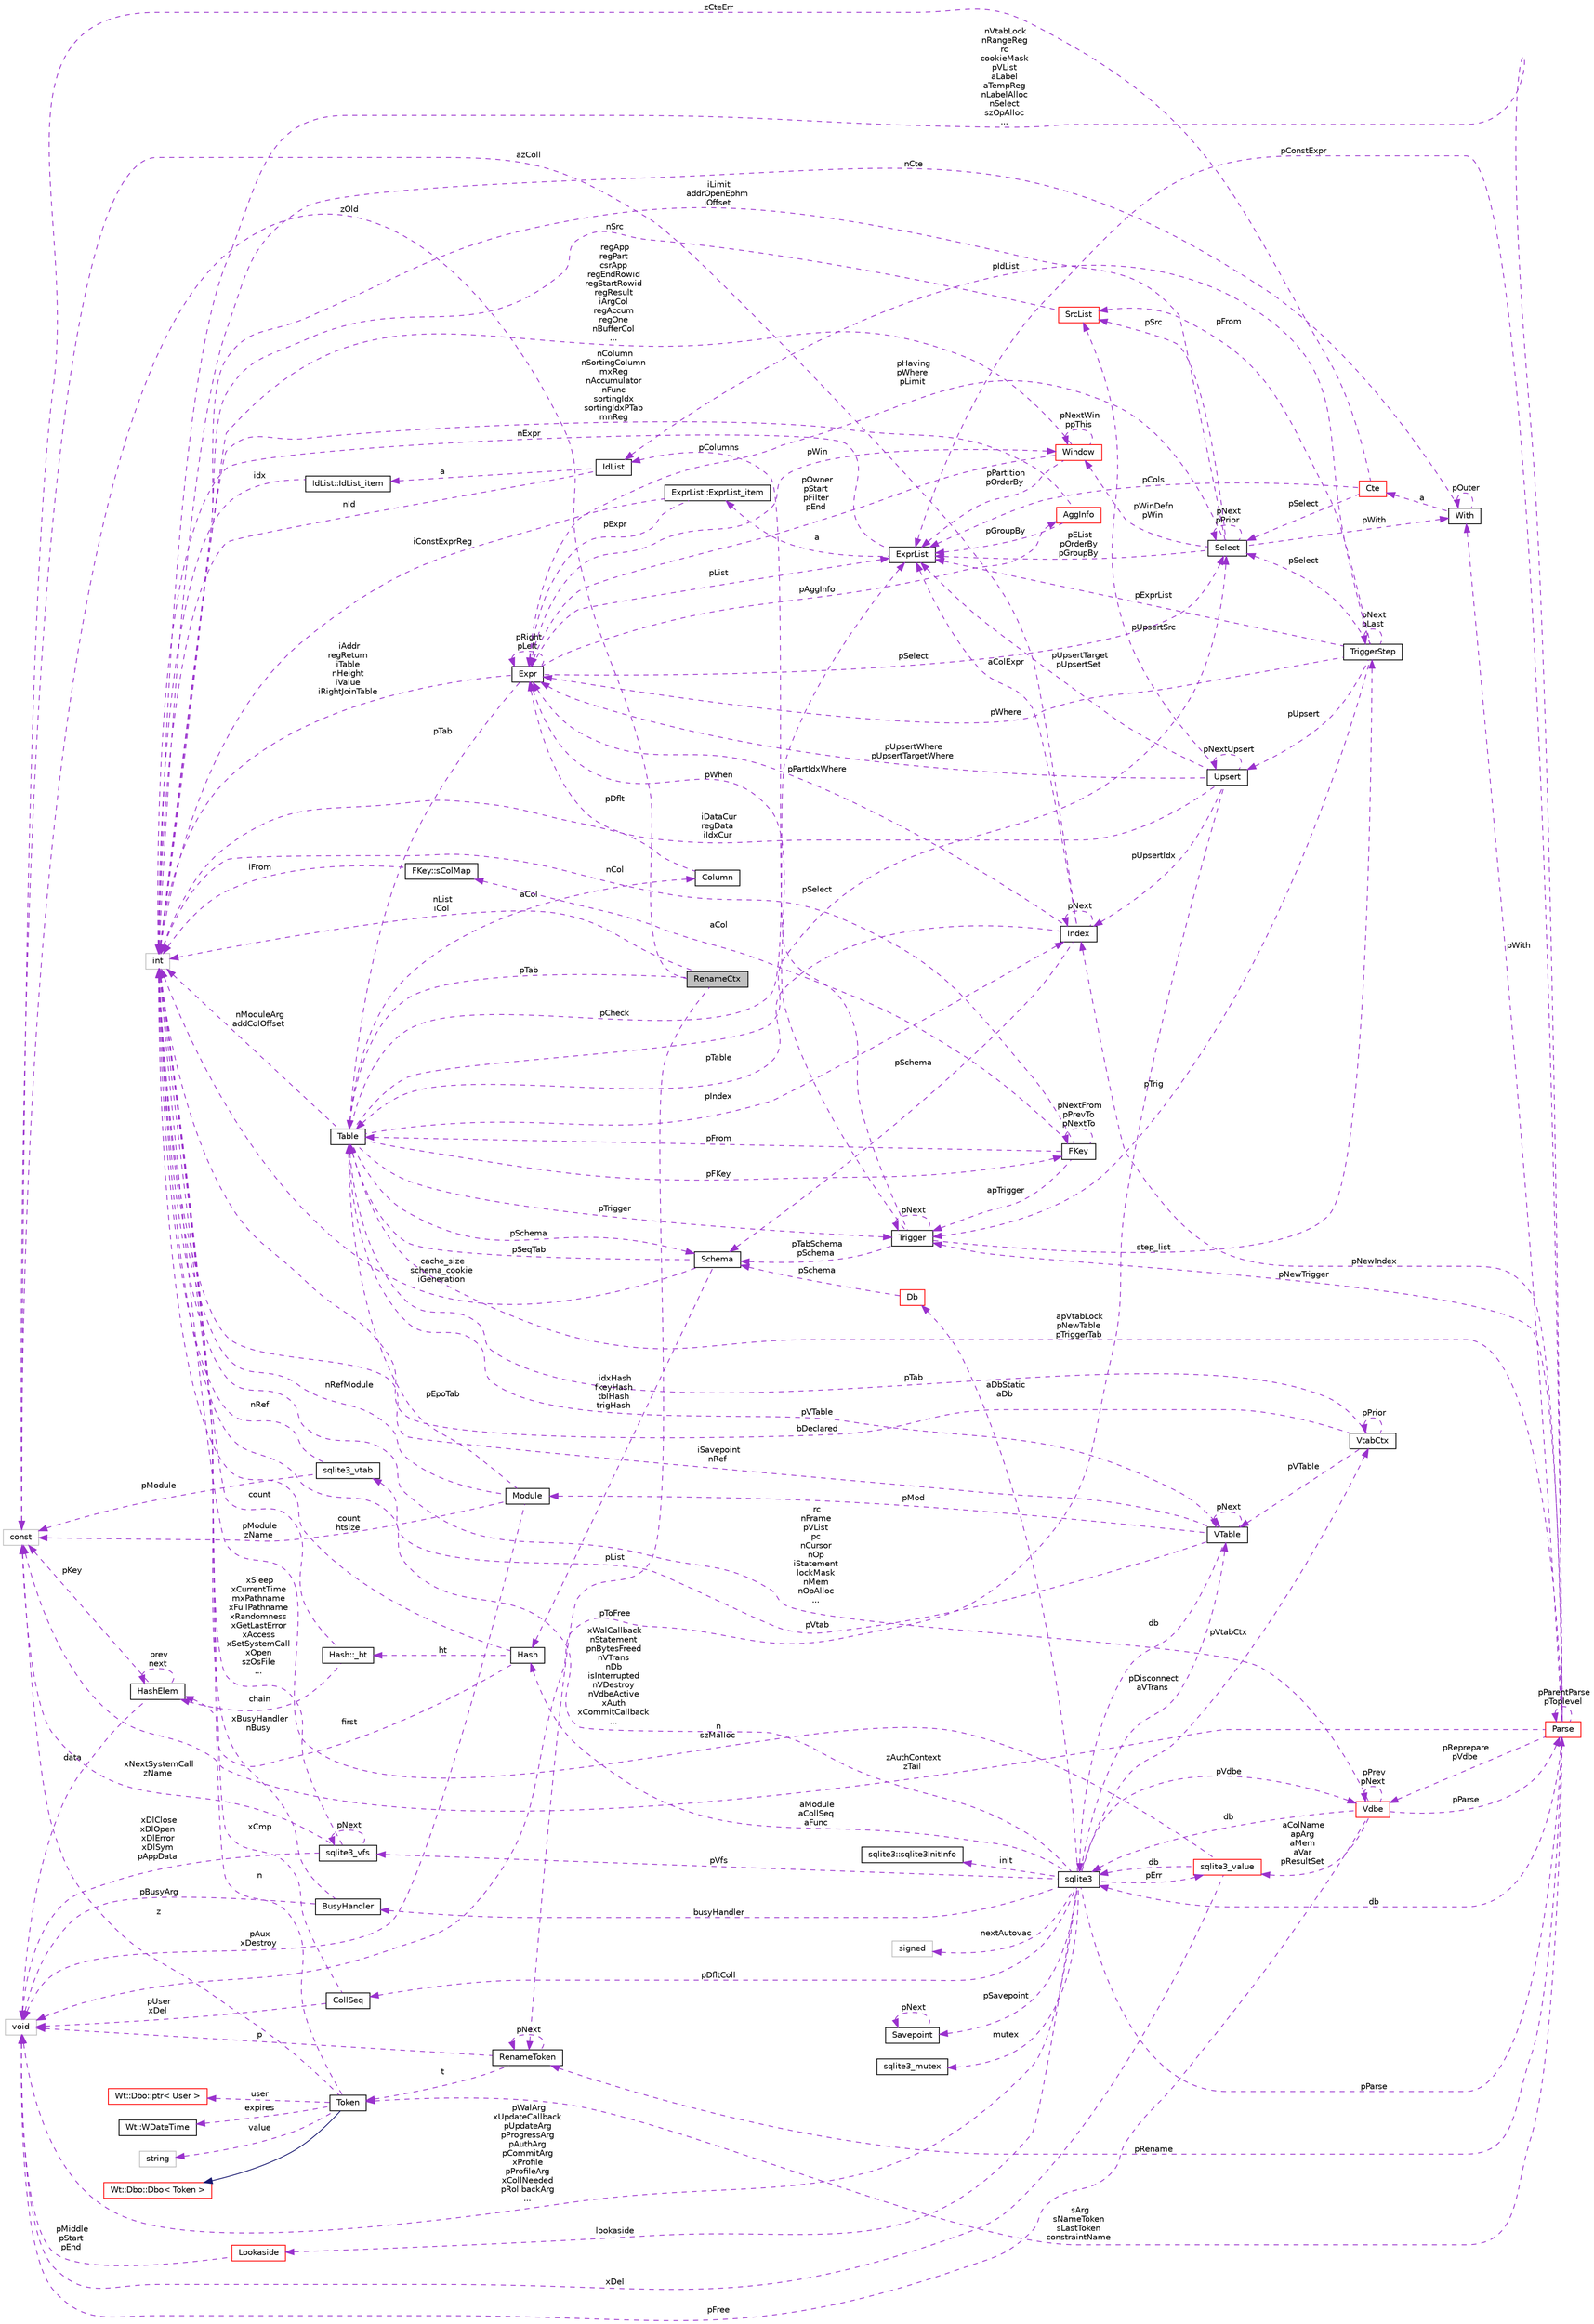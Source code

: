digraph "RenameCtx"
{
 // LATEX_PDF_SIZE
  edge [fontname="Helvetica",fontsize="10",labelfontname="Helvetica",labelfontsize="10"];
  node [fontname="Helvetica",fontsize="10",shape=record];
  rankdir="LR";
  Node1 [label="RenameCtx",height=0.2,width=0.4,color="black", fillcolor="grey75", style="filled", fontcolor="black",tooltip=" "];
  Node2 -> Node1 [dir="back",color="darkorchid3",fontsize="10",style="dashed",label=" nList\niCol" ];
  Node2 [label="int",height=0.2,width=0.4,color="grey75", fillcolor="white", style="filled",tooltip=" "];
  Node3 -> Node1 [dir="back",color="darkorchid3",fontsize="10",style="dashed",label=" pTab" ];
  Node3 [label="Table",height=0.2,width=0.4,color="black", fillcolor="white", style="filled",URL="$structTable.html",tooltip=" "];
  Node4 -> Node3 [dir="back",color="darkorchid3",fontsize="10",style="dashed",label=" pSchema" ];
  Node4 [label="Schema",height=0.2,width=0.4,color="black", fillcolor="white", style="filled",URL="$structSchema.html",tooltip=" "];
  Node2 -> Node4 [dir="back",color="darkorchid3",fontsize="10",style="dashed",label=" cache_size\nschema_cookie\niGeneration" ];
  Node3 -> Node4 [dir="back",color="darkorchid3",fontsize="10",style="dashed",label=" pSeqTab" ];
  Node5 -> Node4 [dir="back",color="darkorchid3",fontsize="10",style="dashed",label=" idxHash\nfkeyHash\ntblHash\ntrigHash" ];
  Node5 [label="Hash",height=0.2,width=0.4,color="black", fillcolor="white", style="filled",URL="$structHash.html",tooltip=" "];
  Node6 -> Node5 [dir="back",color="darkorchid3",fontsize="10",style="dashed",label=" ht" ];
  Node6 [label="Hash::_ht",height=0.2,width=0.4,color="black", fillcolor="white", style="filled",URL="$structHash_1_1__ht.html",tooltip=" "];
  Node2 -> Node6 [dir="back",color="darkorchid3",fontsize="10",style="dashed",label=" count" ];
  Node7 -> Node6 [dir="back",color="darkorchid3",fontsize="10",style="dashed",label=" chain" ];
  Node7 [label="HashElem",height=0.2,width=0.4,color="black", fillcolor="white", style="filled",URL="$structHashElem.html",tooltip=" "];
  Node8 -> Node7 [dir="back",color="darkorchid3",fontsize="10",style="dashed",label=" data" ];
  Node8 [label="void",height=0.2,width=0.4,color="grey75", fillcolor="white", style="filled",tooltip=" "];
  Node7 -> Node7 [dir="back",color="darkorchid3",fontsize="10",style="dashed",label=" prev\nnext" ];
  Node9 -> Node7 [dir="back",color="darkorchid3",fontsize="10",style="dashed",label=" pKey" ];
  Node9 [label="const",height=0.2,width=0.4,color="grey75", fillcolor="white", style="filled",tooltip=" "];
  Node2 -> Node5 [dir="back",color="darkorchid3",fontsize="10",style="dashed",label=" count\nhtsize" ];
  Node7 -> Node5 [dir="back",color="darkorchid3",fontsize="10",style="dashed",label=" first" ];
  Node10 -> Node3 [dir="back",color="darkorchid3",fontsize="10",style="dashed",label=" aCol" ];
  Node10 [label="Column",height=0.2,width=0.4,color="black", fillcolor="white", style="filled",URL="$structColumn.html",tooltip=" "];
  Node11 -> Node10 [dir="back",color="darkorchid3",fontsize="10",style="dashed",label=" pDflt" ];
  Node11 [label="Expr",height=0.2,width=0.4,color="black", fillcolor="white", style="filled",URL="$structExpr.html",tooltip=" "];
  Node12 -> Node11 [dir="back",color="darkorchid3",fontsize="10",style="dashed",label=" pAggInfo" ];
  Node12 [label="AggInfo",height=0.2,width=0.4,color="red", fillcolor="white", style="filled",URL="$structAggInfo.html",tooltip=" "];
  Node2 -> Node12 [dir="back",color="darkorchid3",fontsize="10",style="dashed",label=" nColumn\nnSortingColumn\nmxReg\nnAccumulator\nnFunc\nsortingIdx\nsortingIdxPTab\nmnReg" ];
  Node17 -> Node12 [dir="back",color="darkorchid3",fontsize="10",style="dashed",label=" pGroupBy" ];
  Node17 [label="ExprList",height=0.2,width=0.4,color="black", fillcolor="white", style="filled",URL="$structExprList.html",tooltip=" "];
  Node18 -> Node17 [dir="back",color="darkorchid3",fontsize="10",style="dashed",label=" a" ];
  Node18 [label="ExprList::ExprList_item",height=0.2,width=0.4,color="black", fillcolor="white", style="filled",URL="$structExprList_1_1ExprList__item.html",tooltip=" "];
  Node11 -> Node18 [dir="back",color="darkorchid3",fontsize="10",style="dashed",label=" pExpr" ];
  Node2 -> Node18 [dir="back",color="darkorchid3",fontsize="10",style="dashed",label=" iConstExprReg" ];
  Node2 -> Node17 [dir="back",color="darkorchid3",fontsize="10",style="dashed",label=" nExpr" ];
  Node11 -> Node11 [dir="back",color="darkorchid3",fontsize="10",style="dashed",label=" pRight\npLeft" ];
  Node2 -> Node11 [dir="back",color="darkorchid3",fontsize="10",style="dashed",label=" iAddr\nregReturn\niTable\nnHeight\niValue\niRightJoinTable" ];
  Node3 -> Node11 [dir="back",color="darkorchid3",fontsize="10",style="dashed",label=" pTab" ];
  Node19 -> Node11 [dir="back",color="darkorchid3",fontsize="10",style="dashed",label=" pSelect" ];
  Node19 [label="Select",height=0.2,width=0.4,color="black", fillcolor="white", style="filled",URL="$structSelect.html",tooltip=" "];
  Node11 -> Node19 [dir="back",color="darkorchid3",fontsize="10",style="dashed",label=" pHaving\npWhere\npLimit" ];
  Node20 -> Node19 [dir="back",color="darkorchid3",fontsize="10",style="dashed",label=" pWith" ];
  Node20 [label="With",height=0.2,width=0.4,color="black", fillcolor="white", style="filled",URL="$structWith.html",tooltip=" "];
  Node21 -> Node20 [dir="back",color="darkorchid3",fontsize="10",style="dashed",label=" a" ];
  Node21 [label="Cte",height=0.2,width=0.4,color="red", fillcolor="white", style="filled",URL="$structCte.html",tooltip=" "];
  Node19 -> Node21 [dir="back",color="darkorchid3",fontsize="10",style="dashed",label=" pSelect" ];
  Node9 -> Node21 [dir="back",color="darkorchid3",fontsize="10",style="dashed",label=" zCteErr" ];
  Node17 -> Node21 [dir="back",color="darkorchid3",fontsize="10",style="dashed",label=" pCols" ];
  Node20 -> Node20 [dir="back",color="darkorchid3",fontsize="10",style="dashed",label=" pOuter" ];
  Node2 -> Node20 [dir="back",color="darkorchid3",fontsize="10",style="dashed",label=" nCte" ];
  Node2 -> Node19 [dir="back",color="darkorchid3",fontsize="10",style="dashed",label=" iLimit\naddrOpenEphm\niOffset" ];
  Node19 -> Node19 [dir="back",color="darkorchid3",fontsize="10",style="dashed",label=" pNext\npPrior" ];
  Node23 -> Node19 [dir="back",color="darkorchid3",fontsize="10",style="dashed",label=" pSrc" ];
  Node23 [label="SrcList",height=0.2,width=0.4,color="red", fillcolor="white", style="filled",URL="$structSrcList.html",tooltip=" "];
  Node2 -> Node23 [dir="back",color="darkorchid3",fontsize="10",style="dashed",label=" nSrc" ];
  Node17 -> Node19 [dir="back",color="darkorchid3",fontsize="10",style="dashed",label=" pEList\npOrderBy\npGroupBy" ];
  Node28 -> Node19 [dir="back",color="darkorchid3",fontsize="10",style="dashed",label=" pWinDefn\npWin" ];
  Node28 [label="Window",height=0.2,width=0.4,color="red", fillcolor="white", style="filled",URL="$structWindow.html",tooltip=" "];
  Node11 -> Node28 [dir="back",color="darkorchid3",fontsize="10",style="dashed",label=" pOwner\npStart\npFilter\npEnd" ];
  Node2 -> Node28 [dir="back",color="darkorchid3",fontsize="10",style="dashed",label=" regApp\nregPart\ncsrApp\nregEndRowid\nregStartRowid\nregResult\niArgCol\nregAccum\nregOne\nnBufferCol\n..." ];
  Node17 -> Node28 [dir="back",color="darkorchid3",fontsize="10",style="dashed",label=" pPartition\npOrderBy" ];
  Node28 -> Node28 [dir="back",color="darkorchid3",fontsize="10",style="dashed",label=" pNextWin\nppThis" ];
  Node17 -> Node11 [dir="back",color="darkorchid3",fontsize="10",style="dashed",label=" pList" ];
  Node28 -> Node11 [dir="back",color="darkorchid3",fontsize="10",style="dashed",label=" pWin" ];
  Node29 -> Node3 [dir="back",color="darkorchid3",fontsize="10",style="dashed",label=" pFKey" ];
  Node29 [label="FKey",height=0.2,width=0.4,color="black", fillcolor="white", style="filled",URL="$structFKey.html",tooltip=" "];
  Node30 -> Node29 [dir="back",color="darkorchid3",fontsize="10",style="dashed",label=" aCol" ];
  Node30 [label="FKey::sColMap",height=0.2,width=0.4,color="black", fillcolor="white", style="filled",URL="$structFKey_1_1sColMap.html",tooltip=" "];
  Node2 -> Node30 [dir="back",color="darkorchid3",fontsize="10",style="dashed",label=" iFrom" ];
  Node29 -> Node29 [dir="back",color="darkorchid3",fontsize="10",style="dashed",label=" pNextFrom\npPrevTo\npNextTo" ];
  Node2 -> Node29 [dir="back",color="darkorchid3",fontsize="10",style="dashed",label=" nCol" ];
  Node3 -> Node29 [dir="back",color="darkorchid3",fontsize="10",style="dashed",label=" pFrom" ];
  Node31 -> Node29 [dir="back",color="darkorchid3",fontsize="10",style="dashed",label=" apTrigger" ];
  Node31 [label="Trigger",height=0.2,width=0.4,color="black", fillcolor="white", style="filled",URL="$structTrigger.html",tooltip=" "];
  Node32 -> Node31 [dir="back",color="darkorchid3",fontsize="10",style="dashed",label=" step_list" ];
  Node32 [label="TriggerStep",height=0.2,width=0.4,color="black", fillcolor="white", style="filled",URL="$structTriggerStep.html",tooltip=" "];
  Node32 -> Node32 [dir="back",color="darkorchid3",fontsize="10",style="dashed",label=" pNext\npLast" ];
  Node11 -> Node32 [dir="back",color="darkorchid3",fontsize="10",style="dashed",label=" pWhere" ];
  Node25 -> Node32 [dir="back",color="darkorchid3",fontsize="10",style="dashed",label=" pIdList" ];
  Node25 [label="IdList",height=0.2,width=0.4,color="black", fillcolor="white", style="filled",URL="$structIdList.html",tooltip=" "];
  Node26 -> Node25 [dir="back",color="darkorchid3",fontsize="10",style="dashed",label=" a" ];
  Node26 [label="IdList::IdList_item",height=0.2,width=0.4,color="black", fillcolor="white", style="filled",URL="$structIdList_1_1IdList__item.html",tooltip=" "];
  Node2 -> Node26 [dir="back",color="darkorchid3",fontsize="10",style="dashed",label=" idx" ];
  Node2 -> Node25 [dir="back",color="darkorchid3",fontsize="10",style="dashed",label=" nId" ];
  Node19 -> Node32 [dir="back",color="darkorchid3",fontsize="10",style="dashed",label=" pSelect" ];
  Node31 -> Node32 [dir="back",color="darkorchid3",fontsize="10",style="dashed",label=" pTrig" ];
  Node23 -> Node32 [dir="back",color="darkorchid3",fontsize="10",style="dashed",label=" pFrom" ];
  Node17 -> Node32 [dir="back",color="darkorchid3",fontsize="10",style="dashed",label=" pExprList" ];
  Node33 -> Node32 [dir="back",color="darkorchid3",fontsize="10",style="dashed",label=" pUpsert" ];
  Node33 [label="Upsert",height=0.2,width=0.4,color="black", fillcolor="white", style="filled",URL="$structUpsert.html",tooltip=" "];
  Node11 -> Node33 [dir="back",color="darkorchid3",fontsize="10",style="dashed",label=" pUpsertWhere\npUpsertTargetWhere" ];
  Node8 -> Node33 [dir="back",color="darkorchid3",fontsize="10",style="dashed",label=" pToFree" ];
  Node2 -> Node33 [dir="back",color="darkorchid3",fontsize="10",style="dashed",label=" iDataCur\nregData\niIdxCur" ];
  Node23 -> Node33 [dir="back",color="darkorchid3",fontsize="10",style="dashed",label=" pUpsertSrc" ];
  Node27 -> Node33 [dir="back",color="darkorchid3",fontsize="10",style="dashed",label=" pUpsertIdx" ];
  Node27 [label="Index",height=0.2,width=0.4,color="black", fillcolor="white", style="filled",URL="$structIndex.html",tooltip=" "];
  Node4 -> Node27 [dir="back",color="darkorchid3",fontsize="10",style="dashed",label=" pSchema" ];
  Node11 -> Node27 [dir="back",color="darkorchid3",fontsize="10",style="dashed",label=" pPartIdxWhere" ];
  Node3 -> Node27 [dir="back",color="darkorchid3",fontsize="10",style="dashed",label=" pTable" ];
  Node17 -> Node27 [dir="back",color="darkorchid3",fontsize="10",style="dashed",label=" aColExpr" ];
  Node9 -> Node27 [dir="back",color="darkorchid3",fontsize="10",style="dashed",label=" azColl" ];
  Node27 -> Node27 [dir="back",color="darkorchid3",fontsize="10",style="dashed",label=" pNext" ];
  Node17 -> Node33 [dir="back",color="darkorchid3",fontsize="10",style="dashed",label=" pUpsertTarget\npUpsertSet" ];
  Node33 -> Node33 [dir="back",color="darkorchid3",fontsize="10",style="dashed",label=" pNextUpsert" ];
  Node4 -> Node31 [dir="back",color="darkorchid3",fontsize="10",style="dashed",label=" pTabSchema\npSchema" ];
  Node11 -> Node31 [dir="back",color="darkorchid3",fontsize="10",style="dashed",label=" pWhen" ];
  Node25 -> Node31 [dir="back",color="darkorchid3",fontsize="10",style="dashed",label=" pColumns" ];
  Node31 -> Node31 [dir="back",color="darkorchid3",fontsize="10",style="dashed",label=" pNext" ];
  Node34 -> Node3 [dir="back",color="darkorchid3",fontsize="10",style="dashed",label=" pVTable" ];
  Node34 [label="VTable",height=0.2,width=0.4,color="black", fillcolor="white", style="filled",URL="$structVTable.html",tooltip=" "];
  Node35 -> Node34 [dir="back",color="darkorchid3",fontsize="10",style="dashed",label=" db" ];
  Node35 [label="sqlite3",height=0.2,width=0.4,color="black", fillcolor="white", style="filled",URL="$structsqlite3.html",tooltip=" "];
  Node36 -> Node35 [dir="back",color="darkorchid3",fontsize="10",style="dashed",label=" pVdbe" ];
  Node36 [label="Vdbe",height=0.2,width=0.4,color="red", fillcolor="white", style="filled",URL="$structVdbe.html",tooltip=" "];
  Node36 -> Node36 [dir="back",color="darkorchid3",fontsize="10",style="dashed",label=" pPrev\npNext" ];
  Node35 -> Node36 [dir="back",color="darkorchid3",fontsize="10",style="dashed",label=" db" ];
  Node8 -> Node36 [dir="back",color="darkorchid3",fontsize="10",style="dashed",label=" pFree" ];
  Node37 -> Node36 [dir="back",color="darkorchid3",fontsize="10",style="dashed",label=" aColName\napArg\naMem\naVar\npResultSet" ];
  Node37 [label="sqlite3_value",height=0.2,width=0.4,color="red", fillcolor="white", style="filled",URL="$structsqlite3__value.html",tooltip=" "];
  Node35 -> Node37 [dir="back",color="darkorchid3",fontsize="10",style="dashed",label=" db" ];
  Node8 -> Node37 [dir="back",color="darkorchid3",fontsize="10",style="dashed",label=" xDel" ];
  Node2 -> Node37 [dir="back",color="darkorchid3",fontsize="10",style="dashed",label=" n\nszMalloc" ];
  Node2 -> Node36 [dir="back",color="darkorchid3",fontsize="10",style="dashed",label=" rc\nnFrame\npVList\npc\nnCursor\nnOp\niStatement\nlockMask\nnMem\nnOpAlloc\n..." ];
  Node79 -> Node36 [dir="back",color="darkorchid3",fontsize="10",style="dashed",label=" pParse" ];
  Node79 [label="Parse",height=0.2,width=0.4,color="red", fillcolor="white", style="filled",URL="$structParse.html",tooltip=" "];
  Node36 -> Node79 [dir="back",color="darkorchid3",fontsize="10",style="dashed",label=" pReprepare\npVdbe" ];
  Node35 -> Node79 [dir="back",color="darkorchid3",fontsize="10",style="dashed",label=" db" ];
  Node82 -> Node79 [dir="back",color="darkorchid3",fontsize="10",style="dashed",label=" sArg\nsNameToken\nsLastToken\nconstraintName" ];
  Node82 [label="Token",height=0.2,width=0.4,color="black", fillcolor="white", style="filled",URL="$classToken.html",tooltip=" "];
  Node83 -> Node82 [dir="back",color="midnightblue",fontsize="10",style="solid"];
  Node83 [label="Wt::Dbo::Dbo\< Token \>",height=0.2,width=0.4,color="red", fillcolor="white", style="filled",URL="$classWt_1_1Dbo_1_1Dbo.html",tooltip=" "];
  Node92 -> Node82 [dir="back",color="darkorchid3",fontsize="10",style="dashed",label=" user" ];
  Node92 [label="Wt::Dbo::ptr\< User \>",height=0.2,width=0.4,color="red", fillcolor="white", style="filled",URL="$classWt_1_1Dbo_1_1ptr.html",tooltip=" "];
  Node2 -> Node82 [dir="back",color="darkorchid3",fontsize="10",style="dashed",label=" n" ];
  Node95 -> Node82 [dir="back",color="darkorchid3",fontsize="10",style="dashed",label=" expires" ];
  Node95 [label="Wt::WDateTime",height=0.2,width=0.4,color="black", fillcolor="white", style="filled",URL="$classWt_1_1WDateTime.html",tooltip="A calendar date and clock time."];
  Node88 -> Node82 [dir="back",color="darkorchid3",fontsize="10",style="dashed",label=" value" ];
  Node88 [label="string",height=0.2,width=0.4,color="grey75", fillcolor="white", style="filled",tooltip=" "];
  Node9 -> Node82 [dir="back",color="darkorchid3",fontsize="10",style="dashed",label=" z" ];
  Node20 -> Node79 [dir="back",color="darkorchid3",fontsize="10",style="dashed",label=" pWith" ];
  Node2 -> Node79 [dir="back",color="darkorchid3",fontsize="10",style="dashed",label=" nVtabLock\nnRangeReg\nrc\ncookieMask\npVList\naLabel\naTempReg\nnLabelAlloc\nnSelect\nszOpAlloc\n..." ];
  Node3 -> Node79 [dir="back",color="darkorchid3",fontsize="10",style="dashed",label=" apVtabLock\npNewTable\npTriggerTab" ];
  Node31 -> Node79 [dir="back",color="darkorchid3",fontsize="10",style="dashed",label=" pNewTrigger" ];
  Node97 -> Node79 [dir="back",color="darkorchid3",fontsize="10",style="dashed",label=" pRename" ];
  Node97 [label="RenameToken",height=0.2,width=0.4,color="black", fillcolor="white", style="filled",URL="$structRenameToken.html",tooltip=" "];
  Node82 -> Node97 [dir="back",color="darkorchid3",fontsize="10",style="dashed",label=" t" ];
  Node8 -> Node97 [dir="back",color="darkorchid3",fontsize="10",style="dashed",label=" p" ];
  Node97 -> Node97 [dir="back",color="darkorchid3",fontsize="10",style="dashed",label=" pNext" ];
  Node27 -> Node79 [dir="back",color="darkorchid3",fontsize="10",style="dashed",label=" pNewIndex" ];
  Node9 -> Node79 [dir="back",color="darkorchid3",fontsize="10",style="dashed",label=" zAuthContext\nzTail" ];
  Node17 -> Node79 [dir="back",color="darkorchid3",fontsize="10",style="dashed",label=" pConstExpr" ];
  Node79 -> Node79 [dir="back",color="darkorchid3",fontsize="10",style="dashed",label=" pParentParse\npToplevel" ];
  Node100 -> Node35 [dir="back",color="darkorchid3",fontsize="10",style="dashed",label=" pSavepoint" ];
  Node100 [label="Savepoint",height=0.2,width=0.4,color="black", fillcolor="white", style="filled",URL="$structSavepoint.html",tooltip=" "];
  Node100 -> Node100 [dir="back",color="darkorchid3",fontsize="10",style="dashed",label=" pNext" ];
  Node8 -> Node35 [dir="back",color="darkorchid3",fontsize="10",style="dashed",label=" pWalArg\nxUpdateCallback\npUpdateArg\npProgressArg\npAuthArg\npCommitArg\nxProfile\npProfileArg\nxCollNeeded\npRollbackArg\n..." ];
  Node101 -> Node35 [dir="back",color="darkorchid3",fontsize="10",style="dashed",label=" lookaside" ];
  Node101 [label="Lookaside",height=0.2,width=0.4,color="red", fillcolor="white", style="filled",URL="$structLookaside.html",tooltip=" "];
  Node8 -> Node101 [dir="back",color="darkorchid3",fontsize="10",style="dashed",label=" pMiddle\npStart\npEnd" ];
  Node37 -> Node35 [dir="back",color="darkorchid3",fontsize="10",style="dashed",label=" pErr" ];
  Node46 -> Node35 [dir="back",color="darkorchid3",fontsize="10",style="dashed",label=" mutex" ];
  Node46 [label="sqlite3_mutex",height=0.2,width=0.4,color="black", fillcolor="white", style="filled",URL="$structsqlite3__mutex.html",tooltip=" "];
  Node56 -> Node35 [dir="back",color="darkorchid3",fontsize="10",style="dashed",label=" pVfs" ];
  Node56 [label="sqlite3_vfs",height=0.2,width=0.4,color="black", fillcolor="white", style="filled",URL="$structsqlite3__vfs.html",tooltip=" "];
  Node8 -> Node56 [dir="back",color="darkorchid3",fontsize="10",style="dashed",label=" xDlClose\nxDlOpen\nxDlError\nxDlSym\npAppData" ];
  Node56 -> Node56 [dir="back",color="darkorchid3",fontsize="10",style="dashed",label=" pNext" ];
  Node2 -> Node56 [dir="back",color="darkorchid3",fontsize="10",style="dashed",label=" xSleep\nxCurrentTime\nmxPathname\nxFullPathname\nxRandomness\nxGetLastError\nxAccess\nxSetSystemCall\nxOpen\nszOsFile\n..." ];
  Node9 -> Node56 [dir="back",color="darkorchid3",fontsize="10",style="dashed",label=" xNextSystemCall\nzName" ];
  Node103 -> Node35 [dir="back",color="darkorchid3",fontsize="10",style="dashed",label=" init" ];
  Node103 [label="sqlite3::sqlite3InitInfo",height=0.2,width=0.4,color="black", fillcolor="white", style="filled",URL="$structsqlite3_1_1sqlite3InitInfo.html",tooltip=" "];
  Node104 -> Node35 [dir="back",color="darkorchid3",fontsize="10",style="dashed",label=" busyHandler" ];
  Node104 [label="BusyHandler",height=0.2,width=0.4,color="black", fillcolor="white", style="filled",URL="$structBusyHandler.html",tooltip=" "];
  Node8 -> Node104 [dir="back",color="darkorchid3",fontsize="10",style="dashed",label=" pBusyArg" ];
  Node2 -> Node104 [dir="back",color="darkorchid3",fontsize="10",style="dashed",label=" xBusyHandler\nnBusy" ];
  Node105 -> Node35 [dir="back",color="darkorchid3",fontsize="10",style="dashed",label=" pVtabCtx" ];
  Node105 [label="VtabCtx",height=0.2,width=0.4,color="black", fillcolor="white", style="filled",URL="$structVtabCtx.html",tooltip=" "];
  Node105 -> Node105 [dir="back",color="darkorchid3",fontsize="10",style="dashed",label=" pPrior" ];
  Node2 -> Node105 [dir="back",color="darkorchid3",fontsize="10",style="dashed",label=" bDeclared" ];
  Node34 -> Node105 [dir="back",color="darkorchid3",fontsize="10",style="dashed",label=" pVTable" ];
  Node3 -> Node105 [dir="back",color="darkorchid3",fontsize="10",style="dashed",label=" pTab" ];
  Node61 -> Node35 [dir="back",color="darkorchid3",fontsize="10",style="dashed",label=" pDfltColl" ];
  Node61 [label="CollSeq",height=0.2,width=0.4,color="black", fillcolor="white", style="filled",URL="$structCollSeq.html",tooltip=" "];
  Node8 -> Node61 [dir="back",color="darkorchid3",fontsize="10",style="dashed",label=" pUser\nxDel" ];
  Node2 -> Node61 [dir="back",color="darkorchid3",fontsize="10",style="dashed",label=" xCmp" ];
  Node34 -> Node35 [dir="back",color="darkorchid3",fontsize="10",style="dashed",label=" pDisconnect\naVTrans" ];
  Node2 -> Node35 [dir="back",color="darkorchid3",fontsize="10",style="dashed",label=" xWalCallback\nnStatement\npnBytesFreed\nnVTrans\nnDb\nisInterrupted\nnVDestroy\nnVdbeActive\nxAuth\nxCommitCallback\n..." ];
  Node78 -> Node35 [dir="back",color="darkorchid3",fontsize="10",style="dashed",label=" nextAutovac" ];
  Node78 [label="signed",height=0.2,width=0.4,color="grey75", fillcolor="white", style="filled",tooltip=" "];
  Node106 -> Node35 [dir="back",color="darkorchid3",fontsize="10",style="dashed",label=" aDbStatic\naDb" ];
  Node106 [label="Db",height=0.2,width=0.4,color="red", fillcolor="white", style="filled",URL="$structDb.html",tooltip=" "];
  Node4 -> Node106 [dir="back",color="darkorchid3",fontsize="10",style="dashed",label=" pSchema" ];
  Node5 -> Node35 [dir="back",color="darkorchid3",fontsize="10",style="dashed",label=" aModule\naCollSeq\naFunc" ];
  Node79 -> Node35 [dir="back",color="darkorchid3",fontsize="10",style="dashed",label=" pParse" ];
  Node34 -> Node34 [dir="back",color="darkorchid3",fontsize="10",style="dashed",label=" pNext" ];
  Node2 -> Node34 [dir="back",color="darkorchid3",fontsize="10",style="dashed",label=" iSavepoint\nnRef" ];
  Node107 -> Node34 [dir="back",color="darkorchid3",fontsize="10",style="dashed",label=" pMod" ];
  Node107 [label="Module",height=0.2,width=0.4,color="black", fillcolor="white", style="filled",URL="$structModule.html",tooltip=" "];
  Node8 -> Node107 [dir="back",color="darkorchid3",fontsize="10",style="dashed",label=" pAux\nxDestroy" ];
  Node2 -> Node107 [dir="back",color="darkorchid3",fontsize="10",style="dashed",label=" nRefModule" ];
  Node3 -> Node107 [dir="back",color="darkorchid3",fontsize="10",style="dashed",label=" pEpoTab" ];
  Node9 -> Node107 [dir="back",color="darkorchid3",fontsize="10",style="dashed",label=" pModule\nzName" ];
  Node63 -> Node34 [dir="back",color="darkorchid3",fontsize="10",style="dashed",label=" pVtab" ];
  Node63 [label="sqlite3_vtab",height=0.2,width=0.4,color="black", fillcolor="white", style="filled",URL="$structsqlite3__vtab.html",tooltip=" "];
  Node2 -> Node63 [dir="back",color="darkorchid3",fontsize="10",style="dashed",label=" nRef" ];
  Node9 -> Node63 [dir="back",color="darkorchid3",fontsize="10",style="dashed",label=" pModule" ];
  Node2 -> Node3 [dir="back",color="darkorchid3",fontsize="10",style="dashed",label=" nModuleArg\naddColOffset" ];
  Node31 -> Node3 [dir="back",color="darkorchid3",fontsize="10",style="dashed",label=" pTrigger" ];
  Node19 -> Node3 [dir="back",color="darkorchid3",fontsize="10",style="dashed",label=" pSelect" ];
  Node17 -> Node3 [dir="back",color="darkorchid3",fontsize="10",style="dashed",label=" pCheck" ];
  Node27 -> Node3 [dir="back",color="darkorchid3",fontsize="10",style="dashed",label=" pIndex" ];
  Node9 -> Node1 [dir="back",color="darkorchid3",fontsize="10",style="dashed",label=" zOld" ];
  Node97 -> Node1 [dir="back",color="darkorchid3",fontsize="10",style="dashed",label=" pList" ];
}

